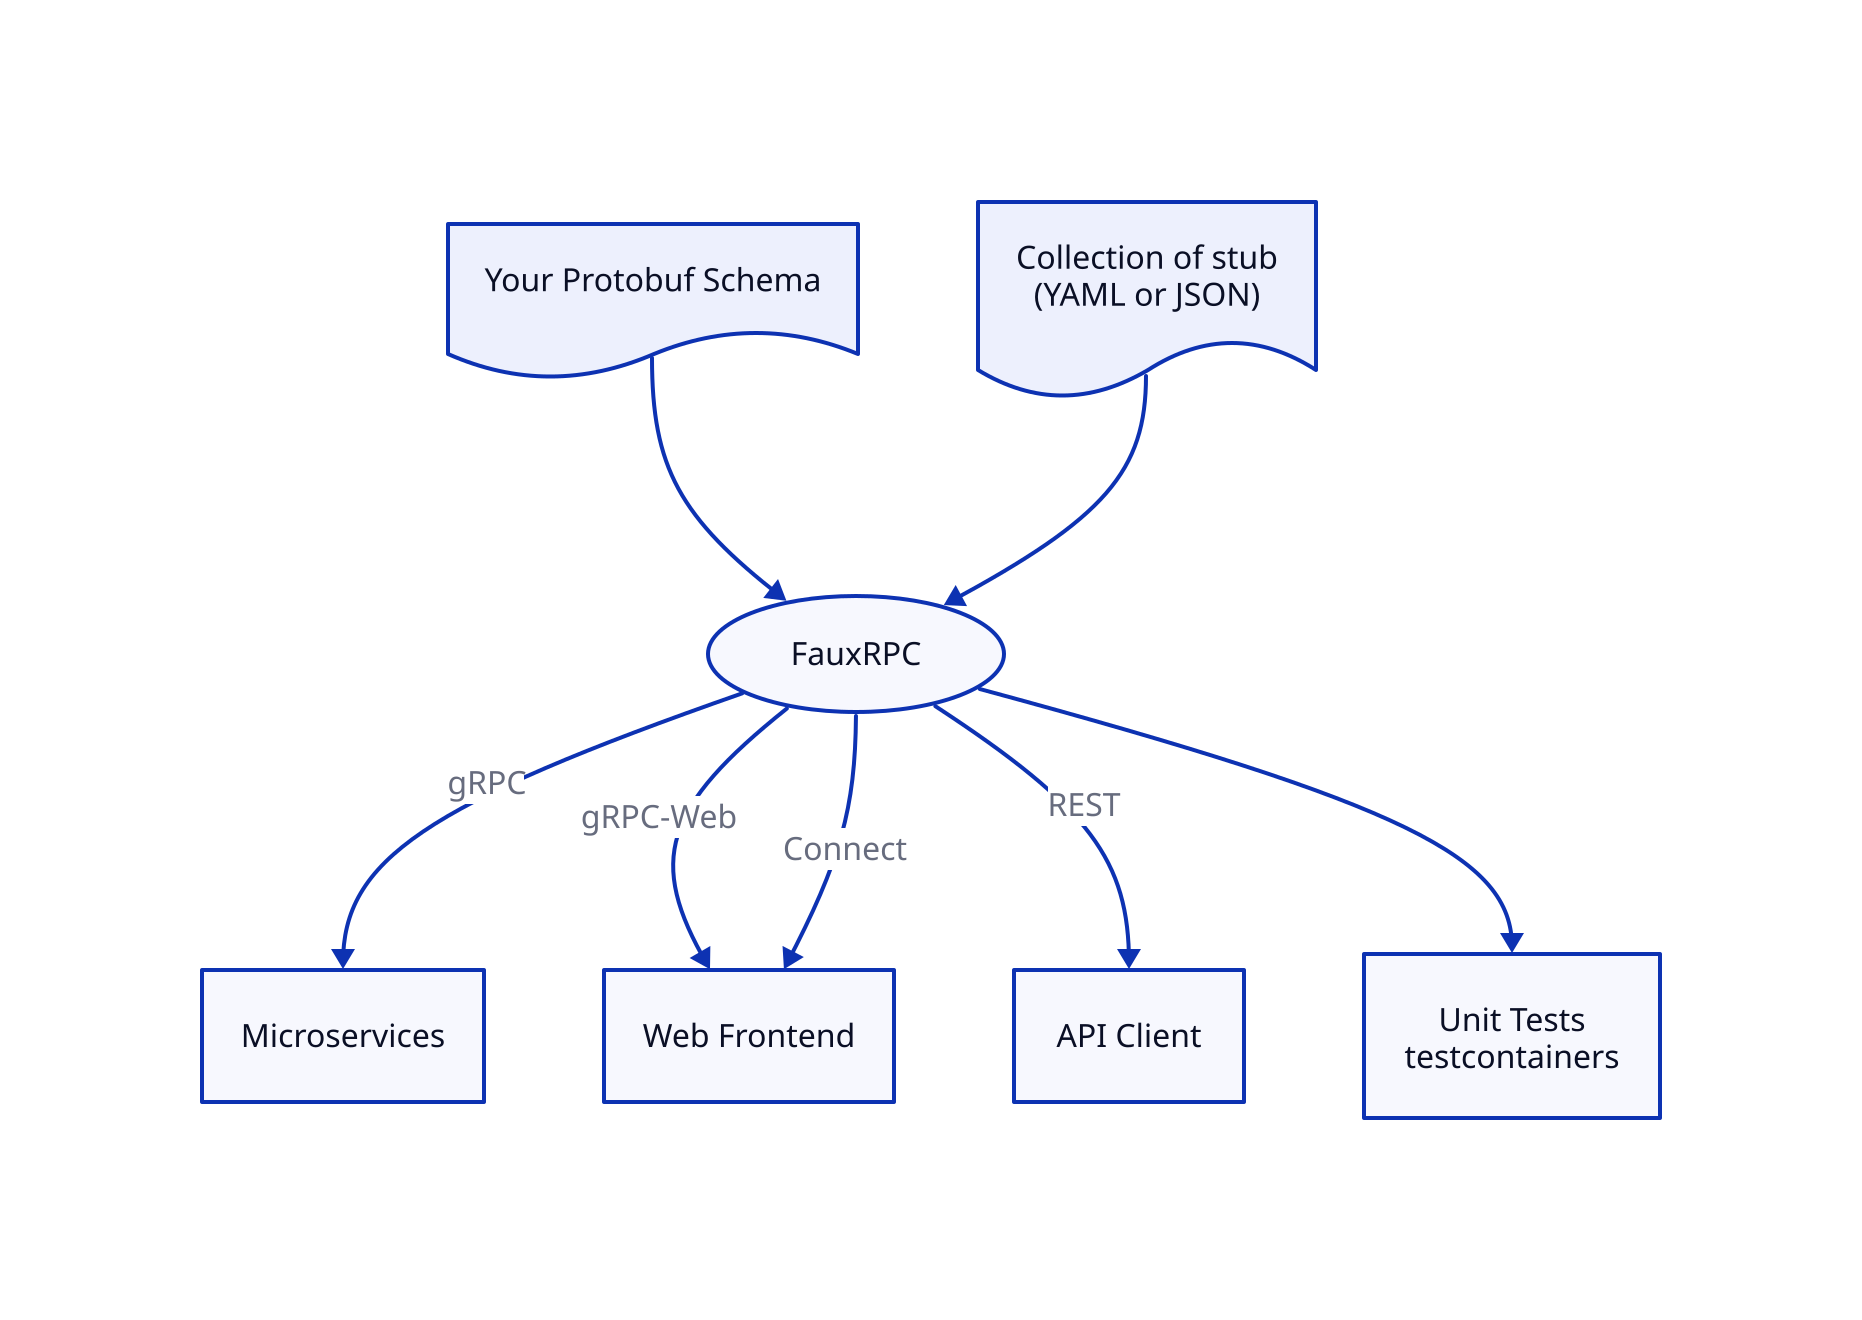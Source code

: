 # d2 content/posts/2024/mixing-cel-and-protobuf-for-fun/diagram.d2 --sketch --theme 201 content/posts/2024/mixing-cel-and-protobuf-for-fun/diagram.svg

style: {
    fill: transparent
  }
  
  Descriptors.label: Your Protobuf Schema
  Descriptors.shape: document
  Descriptors -> FauxRPC

  Stubs.label: Collection of stub\n(YAML or JSON)
  Stubs.shape: document
  Stubs -> FauxRPC

  FauxRPC.shape: oval
  FauxRPC -> Microservices: gRPC {
    style: {
      bold: true
    }
  }
  FauxRPC -> Web Frontend: gRPC-Web {
    style: {
      bold: true
    }
  }
  FauxRPC -> Web Frontend: Connect {
    style: {
      bold: true
    }
  }
  FauxRPC -> API Client: REST {
    style: {
      bold: true
    }
  }
  Unit Tests.label: Unit Tests\ntestcontainers
  FauxRPC -> Unit Tests {
    style: {
      bold: true
    }
  }
  